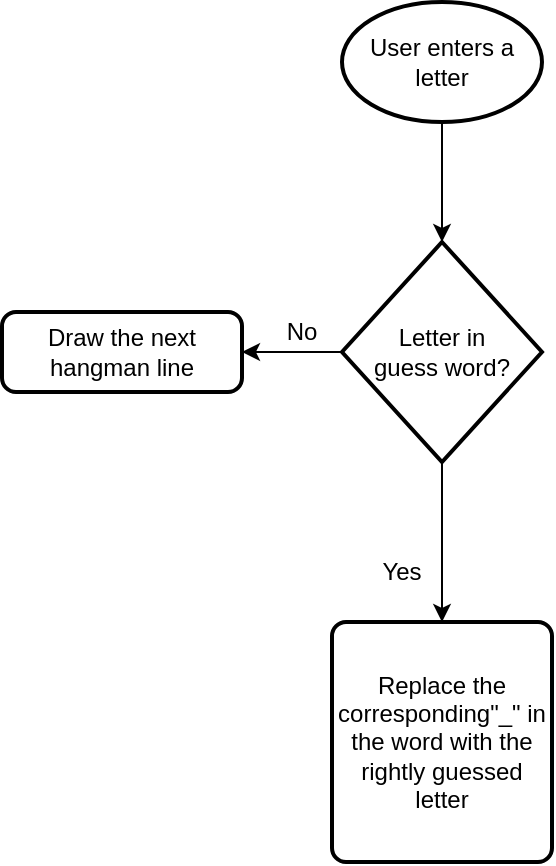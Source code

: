 <mxfile version="23.1.1" type="github">
  <diagram name="Page-1" id="VJeo9Gto0SFVsE_sakND">
    <mxGraphModel dx="794" dy="458" grid="1" gridSize="10" guides="1" tooltips="1" connect="1" arrows="1" fold="1" page="1" pageScale="1" pageWidth="850" pageHeight="1100" math="0" shadow="0">
      <root>
        <mxCell id="0" />
        <mxCell id="1" parent="0" />
        <mxCell id="uEPB3YpCCEUtuv16cIx1-3" value="" style="edgeStyle=orthogonalEdgeStyle;rounded=0;orthogonalLoop=1;jettySize=auto;html=1;" edge="1" parent="1" source="uEPB3YpCCEUtuv16cIx1-1" target="uEPB3YpCCEUtuv16cIx1-2">
          <mxGeometry relative="1" as="geometry" />
        </mxCell>
        <mxCell id="uEPB3YpCCEUtuv16cIx1-1" value="User enters a letter" style="strokeWidth=2;html=1;shape=mxgraph.flowchart.start_1;whiteSpace=wrap;" vertex="1" parent="1">
          <mxGeometry x="310" y="20" width="100" height="60" as="geometry" />
        </mxCell>
        <mxCell id="uEPB3YpCCEUtuv16cIx1-6" value="" style="edgeStyle=orthogonalEdgeStyle;rounded=0;orthogonalLoop=1;jettySize=auto;html=1;" edge="1" parent="1" source="uEPB3YpCCEUtuv16cIx1-2" target="uEPB3YpCCEUtuv16cIx1-4">
          <mxGeometry relative="1" as="geometry" />
        </mxCell>
        <mxCell id="uEPB3YpCCEUtuv16cIx1-11" value="" style="edgeStyle=orthogonalEdgeStyle;rounded=0;orthogonalLoop=1;jettySize=auto;html=1;" edge="1" parent="1" source="uEPB3YpCCEUtuv16cIx1-2" target="uEPB3YpCCEUtuv16cIx1-8">
          <mxGeometry relative="1" as="geometry" />
        </mxCell>
        <mxCell id="uEPB3YpCCEUtuv16cIx1-2" value="Letter in &lt;br&gt;guess word?" style="strokeWidth=2;html=1;shape=mxgraph.flowchart.decision;horizontal=1;whiteSpace=wrap;" vertex="1" parent="1">
          <mxGeometry x="310" y="140" width="100" height="110" as="geometry" />
        </mxCell>
        <mxCell id="uEPB3YpCCEUtuv16cIx1-4" value="Draw the next hangman line" style="rounded=1;whiteSpace=wrap;html=1;absoluteArcSize=1;arcSize=14;strokeWidth=2;" vertex="1" parent="1">
          <mxGeometry x="140" y="175" width="120" height="40" as="geometry" />
        </mxCell>
        <mxCell id="uEPB3YpCCEUtuv16cIx1-7" value="No" style="text;html=1;strokeColor=none;fillColor=none;align=center;verticalAlign=middle;whiteSpace=wrap;rounded=0;" vertex="1" parent="1">
          <mxGeometry x="260" y="170" width="60" height="30" as="geometry" />
        </mxCell>
        <mxCell id="uEPB3YpCCEUtuv16cIx1-8" value="Replace the corresponding&quot;_&quot; in the word with the rightly guessed letter" style="rounded=1;whiteSpace=wrap;html=1;absoluteArcSize=1;arcSize=14;strokeWidth=2;" vertex="1" parent="1">
          <mxGeometry x="305" y="330" width="110" height="120" as="geometry" />
        </mxCell>
        <mxCell id="uEPB3YpCCEUtuv16cIx1-9" value="Yes" style="text;html=1;strokeColor=none;fillColor=none;align=center;verticalAlign=middle;whiteSpace=wrap;rounded=0;" vertex="1" parent="1">
          <mxGeometry x="310" y="290" width="60" height="30" as="geometry" />
        </mxCell>
      </root>
    </mxGraphModel>
  </diagram>
</mxfile>
